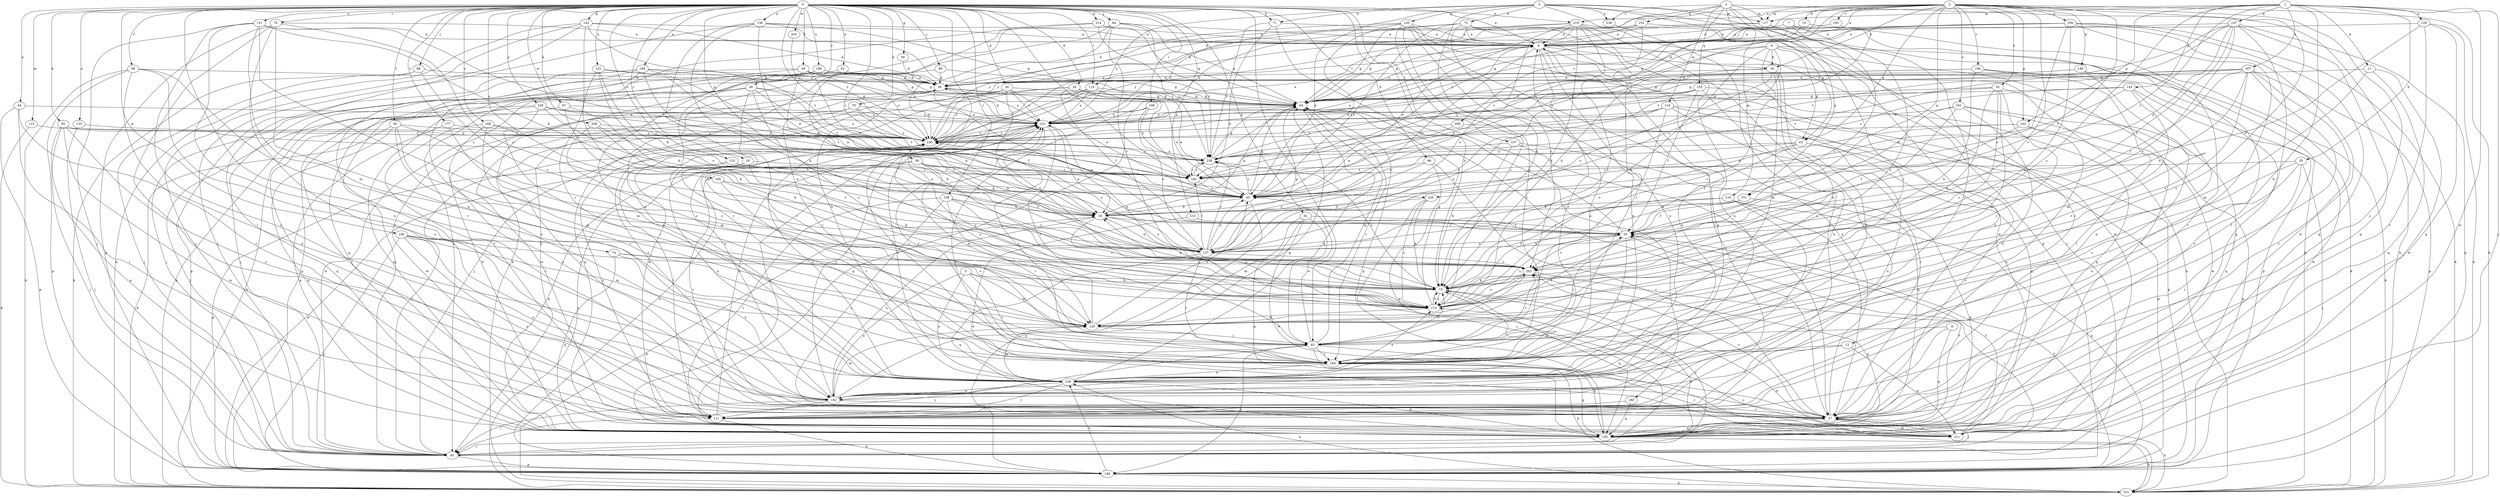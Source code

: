 strict digraph  {
0;
1;
2;
3;
4;
5;
6;
7;
8;
9;
11;
12;
13;
16;
18;
19;
26;
27;
30;
34;
35;
36;
42;
44;
45;
48;
49;
50;
52;
55;
58;
59;
61;
63;
64;
66;
67;
70;
71;
72;
73;
74;
78;
83;
84;
88;
89;
92;
95;
100;
101;
106;
107;
110;
111;
115;
117;
118;
119;
120;
122;
123;
128;
129;
131;
133;
136;
137;
142;
143;
144;
145;
146;
147;
149;
151;
152;
153;
155;
158;
164;
168;
169;
174;
177;
180;
182;
184;
186;
187;
191;
192;
193;
194;
200;
202;
203;
208;
211;
213;
214;
219;
221;
228;
230;
235;
236;
238;
239;
0 -> 9  [label=a];
0 -> 19  [label=c];
0 -> 26  [label=c];
0 -> 30  [label=d];
0 -> 34  [label=d];
0 -> 42  [label=e];
0 -> 44  [label=e];
0 -> 48  [label=f];
0 -> 49  [label=f];
0 -> 50  [label=f];
0 -> 58  [label=g];
0 -> 59  [label=g];
0 -> 61  [label=g];
0 -> 66  [label=h];
0 -> 67  [label=h];
0 -> 70  [label=h];
0 -> 71  [label=h];
0 -> 74  [label=i];
0 -> 78  [label=i];
0 -> 83  [label=i];
0 -> 84  [label=j];
0 -> 88  [label=j];
0 -> 89  [label=j];
0 -> 95  [label=k];
0 -> 100  [label=k];
0 -> 106  [label=l];
0 -> 107  [label=l];
0 -> 110  [label=l];
0 -> 115  [label=m];
0 -> 122  [label=n];
0 -> 123  [label=n];
0 -> 131  [label=o];
0 -> 133  [label=o];
0 -> 136  [label=o];
0 -> 142  [label=p];
0 -> 158  [label=r];
0 -> 164  [label=r];
0 -> 168  [label=s];
0 -> 169  [label=s];
0 -> 177  [label=t];
0 -> 180  [label=t];
0 -> 182  [label=t];
0 -> 184  [label=u];
0 -> 186  [label=u];
0 -> 203  [label=w];
0 -> 208  [label=w];
0 -> 213  [label=x];
0 -> 214  [label=x];
0 -> 219  [label=x];
0 -> 228  [label=y];
0 -> 230  [label=y];
0 -> 235  [label=z];
1 -> 11  [label=b];
1 -> 12  [label=b];
1 -> 35  [label=d];
1 -> 92  [label=j];
1 -> 117  [label=m];
1 -> 128  [label=n];
1 -> 143  [label=p];
1 -> 144  [label=p];
1 -> 147  [label=q];
1 -> 174  [label=s];
1 -> 187  [label=u];
1 -> 211  [label=w];
1 -> 219  [label=x];
1 -> 235  [label=z];
2 -> 9  [label=a];
2 -> 13  [label=b];
2 -> 16  [label=b];
2 -> 27  [label=c];
2 -> 36  [label=d];
2 -> 45  [label=e];
2 -> 52  [label=f];
2 -> 55  [label=f];
2 -> 63  [label=g];
2 -> 101  [label=k];
2 -> 117  [label=m];
2 -> 144  [label=p];
2 -> 149  [label=q];
2 -> 151  [label=q];
2 -> 164  [label=r];
2 -> 182  [label=t];
2 -> 191  [label=u];
2 -> 193  [label=v];
2 -> 194  [label=v];
2 -> 200  [label=v];
2 -> 202  [label=v];
2 -> 236  [label=z];
3 -> 27  [label=c];
3 -> 45  [label=e];
3 -> 63  [label=g];
3 -> 71  [label=h];
3 -> 72  [label=h];
3 -> 73  [label=h];
3 -> 101  [label=k];
3 -> 117  [label=m];
3 -> 145  [label=p];
3 -> 146  [label=p];
3 -> 221  [label=x];
3 -> 238  [label=z];
4 -> 83  [label=i];
4 -> 101  [label=k];
4 -> 117  [label=m];
4 -> 118  [label=m];
4 -> 119  [label=m];
4 -> 151  [label=q];
4 -> 152  [label=q];
4 -> 153  [label=q];
4 -> 230  [label=y];
4 -> 238  [label=z];
5 -> 73  [label=h];
5 -> 120  [label=m];
5 -> 129  [label=n];
5 -> 164  [label=r];
5 -> 192  [label=u];
6 -> 16  [label=b];
6 -> 63  [label=g];
6 -> 73  [label=h];
6 -> 101  [label=k];
6 -> 110  [label=l];
6 -> 137  [label=o];
6 -> 155  [label=q];
6 -> 174  [label=s];
6 -> 239  [label=z];
7 -> 9  [label=a];
7 -> 64  [label=g];
7 -> 155  [label=q];
7 -> 174  [label=s];
7 -> 202  [label=v];
8 -> 27  [label=c];
8 -> 83  [label=i];
8 -> 155  [label=q];
9 -> 16  [label=b];
9 -> 18  [label=b];
9 -> 101  [label=k];
9 -> 129  [label=n];
9 -> 164  [label=r];
9 -> 182  [label=t];
9 -> 192  [label=u];
11 -> 36  [label=d];
11 -> 120  [label=m];
11 -> 155  [label=q];
11 -> 211  [label=w];
12 -> 164  [label=r];
12 -> 192  [label=u];
12 -> 211  [label=w];
13 -> 9  [label=a];
13 -> 27  [label=c];
13 -> 230  [label=y];
16 -> 36  [label=d];
16 -> 45  [label=e];
16 -> 120  [label=m];
16 -> 129  [label=n];
16 -> 137  [label=o];
16 -> 164  [label=r];
18 -> 55  [label=f];
18 -> 64  [label=g];
18 -> 137  [label=o];
18 -> 174  [label=s];
18 -> 192  [label=u];
19 -> 73  [label=h];
19 -> 83  [label=i];
19 -> 146  [label=p];
19 -> 182  [label=t];
26 -> 55  [label=f];
26 -> 64  [label=g];
26 -> 83  [label=i];
26 -> 101  [label=k];
26 -> 155  [label=q];
26 -> 174  [label=s];
26 -> 182  [label=t];
27 -> 9  [label=a];
27 -> 92  [label=j];
27 -> 101  [label=k];
27 -> 155  [label=q];
27 -> 202  [label=v];
27 -> 211  [label=w];
30 -> 27  [label=c];
30 -> 45  [label=e];
30 -> 64  [label=g];
30 -> 73  [label=h];
30 -> 155  [label=q];
30 -> 211  [label=w];
30 -> 221  [label=x];
34 -> 45  [label=e];
34 -> 55  [label=f];
34 -> 64  [label=g];
34 -> 92  [label=j];
34 -> 230  [label=y];
35 -> 27  [label=c];
35 -> 92  [label=j];
35 -> 129  [label=n];
35 -> 164  [label=r];
35 -> 182  [label=t];
36 -> 64  [label=g];
36 -> 137  [label=o];
36 -> 164  [label=r];
36 -> 182  [label=t];
36 -> 221  [label=x];
42 -> 36  [label=d];
42 -> 146  [label=p];
42 -> 202  [label=v];
44 -> 111  [label=l];
44 -> 129  [label=n];
44 -> 146  [label=p];
44 -> 221  [label=x];
45 -> 18  [label=b];
45 -> 64  [label=g];
45 -> 146  [label=p];
45 -> 239  [label=z];
48 -> 27  [label=c];
48 -> 36  [label=d];
48 -> 101  [label=k];
48 -> 146  [label=p];
48 -> 164  [label=r];
48 -> 192  [label=u];
49 -> 18  [label=b];
49 -> 36  [label=d];
49 -> 45  [label=e];
49 -> 64  [label=g];
49 -> 92  [label=j];
49 -> 192  [label=u];
49 -> 221  [label=x];
49 -> 230  [label=y];
50 -> 101  [label=k];
50 -> 120  [label=m];
50 -> 155  [label=q];
50 -> 164  [label=r];
50 -> 174  [label=s];
50 -> 230  [label=y];
52 -> 27  [label=c];
52 -> 64  [label=g];
52 -> 73  [label=h];
52 -> 83  [label=i];
52 -> 120  [label=m];
52 -> 174  [label=s];
52 -> 230  [label=y];
55 -> 64  [label=g];
55 -> 83  [label=i];
55 -> 137  [label=o];
55 -> 164  [label=r];
55 -> 174  [label=s];
55 -> 202  [label=v];
58 -> 18  [label=b];
58 -> 27  [label=c];
58 -> 45  [label=e];
58 -> 120  [label=m];
58 -> 137  [label=o];
58 -> 155  [label=q];
58 -> 182  [label=t];
59 -> 36  [label=d];
61 -> 55  [label=f];
61 -> 83  [label=i];
61 -> 120  [label=m];
61 -> 155  [label=q];
61 -> 211  [label=w];
63 -> 27  [label=c];
63 -> 45  [label=e];
63 -> 55  [label=f];
63 -> 137  [label=o];
63 -> 192  [label=u];
63 -> 239  [label=z];
64 -> 9  [label=a];
64 -> 27  [label=c];
64 -> 164  [label=r];
64 -> 221  [label=x];
66 -> 27  [label=c];
66 -> 137  [label=o];
66 -> 182  [label=t];
66 -> 211  [label=w];
67 -> 73  [label=h];
67 -> 111  [label=l];
67 -> 137  [label=o];
67 -> 221  [label=x];
70 -> 27  [label=c];
70 -> 182  [label=t];
70 -> 211  [label=w];
70 -> 221  [label=x];
70 -> 239  [label=z];
71 -> 9  [label=a];
71 -> 18  [label=b];
71 -> 73  [label=h];
71 -> 239  [label=z];
72 -> 9  [label=a];
72 -> 45  [label=e];
72 -> 64  [label=g];
72 -> 164  [label=r];
72 -> 202  [label=v];
72 -> 211  [label=w];
72 -> 221  [label=x];
73 -> 18  [label=b];
73 -> 92  [label=j];
73 -> 155  [label=q];
73 -> 174  [label=s];
73 -> 221  [label=x];
73 -> 239  [label=z];
74 -> 129  [label=n];
74 -> 155  [label=q];
74 -> 174  [label=s];
74 -> 202  [label=v];
78 -> 9  [label=a];
78 -> 27  [label=c];
78 -> 111  [label=l];
78 -> 129  [label=n];
78 -> 137  [label=o];
78 -> 146  [label=p];
83 -> 45  [label=e];
83 -> 64  [label=g];
83 -> 73  [label=h];
83 -> 92  [label=j];
83 -> 101  [label=k];
83 -> 146  [label=p];
83 -> 155  [label=q];
83 -> 164  [label=r];
83 -> 202  [label=v];
84 -> 9  [label=a];
84 -> 64  [label=g];
84 -> 92  [label=j];
84 -> 101  [label=k];
84 -> 129  [label=n];
84 -> 202  [label=v];
84 -> 239  [label=z];
88 -> 36  [label=d];
88 -> 92  [label=j];
88 -> 101  [label=k];
88 -> 202  [label=v];
89 -> 36  [label=d];
89 -> 64  [label=g];
89 -> 92  [label=j];
92 -> 36  [label=d];
92 -> 146  [label=p];
92 -> 174  [label=s];
95 -> 92  [label=j];
95 -> 155  [label=q];
95 -> 192  [label=u];
95 -> 211  [label=w];
95 -> 230  [label=y];
95 -> 239  [label=z];
100 -> 27  [label=c];
100 -> 120  [label=m];
100 -> 137  [label=o];
100 -> 146  [label=p];
100 -> 174  [label=s];
100 -> 192  [label=u];
101 -> 18  [label=b];
101 -> 73  [label=h];
101 -> 129  [label=n];
101 -> 221  [label=x];
106 -> 27  [label=c];
106 -> 137  [label=o];
106 -> 155  [label=q];
106 -> 221  [label=x];
106 -> 239  [label=z];
107 -> 27  [label=c];
107 -> 73  [label=h];
107 -> 155  [label=q];
107 -> 239  [label=z];
110 -> 45  [label=e];
110 -> 64  [label=g];
110 -> 192  [label=u];
110 -> 211  [label=w];
110 -> 221  [label=x];
110 -> 230  [label=y];
111 -> 146  [label=p];
111 -> 221  [label=x];
111 -> 230  [label=y];
115 -> 101  [label=k];
115 -> 230  [label=y];
117 -> 64  [label=g];
117 -> 164  [label=r];
117 -> 230  [label=y];
118 -> 18  [label=b];
118 -> 27  [label=c];
118 -> 73  [label=h];
118 -> 146  [label=p];
118 -> 192  [label=u];
119 -> 83  [label=i];
119 -> 111  [label=l];
119 -> 137  [label=o];
119 -> 146  [label=p];
119 -> 155  [label=q];
119 -> 221  [label=x];
119 -> 239  [label=z];
120 -> 45  [label=e];
120 -> 55  [label=f];
120 -> 83  [label=i];
120 -> 202  [label=v];
120 -> 230  [label=y];
122 -> 18  [label=b];
122 -> 36  [label=d];
122 -> 45  [label=e];
122 -> 73  [label=h];
122 -> 137  [label=o];
123 -> 18  [label=b];
123 -> 45  [label=e];
123 -> 129  [label=n];
123 -> 146  [label=p];
123 -> 182  [label=t];
128 -> 9  [label=a];
128 -> 27  [label=c];
128 -> 55  [label=f];
128 -> 101  [label=k];
128 -> 155  [label=q];
129 -> 9  [label=a];
129 -> 27  [label=c];
129 -> 64  [label=g];
129 -> 73  [label=h];
129 -> 111  [label=l];
129 -> 120  [label=m];
129 -> 155  [label=q];
129 -> 174  [label=s];
129 -> 192  [label=u];
129 -> 221  [label=x];
131 -> 9  [label=a];
131 -> 18  [label=b];
131 -> 27  [label=c];
131 -> 45  [label=e];
131 -> 92  [label=j];
131 -> 120  [label=m];
131 -> 174  [label=s];
131 -> 192  [label=u];
133 -> 92  [label=j];
133 -> 230  [label=y];
136 -> 9  [label=a];
136 -> 18  [label=b];
136 -> 64  [label=g];
136 -> 73  [label=h];
136 -> 92  [label=j];
136 -> 120  [label=m];
136 -> 239  [label=z];
137 -> 18  [label=b];
137 -> 45  [label=e];
137 -> 64  [label=g];
137 -> 155  [label=q];
137 -> 164  [label=r];
137 -> 182  [label=t];
137 -> 202  [label=v];
137 -> 230  [label=y];
137 -> 239  [label=z];
142 -> 9  [label=a];
142 -> 36  [label=d];
142 -> 92  [label=j];
142 -> 101  [label=k];
142 -> 111  [label=l];
142 -> 164  [label=r];
142 -> 182  [label=t];
143 -> 45  [label=e];
143 -> 64  [label=g];
143 -> 120  [label=m];
143 -> 129  [label=n];
143 -> 211  [label=w];
143 -> 239  [label=z];
144 -> 45  [label=e];
144 -> 55  [label=f];
144 -> 146  [label=p];
144 -> 192  [label=u];
144 -> 230  [label=y];
145 -> 9  [label=a];
145 -> 45  [label=e];
145 -> 92  [label=j];
145 -> 111  [label=l];
145 -> 164  [label=r];
145 -> 174  [label=s];
145 -> 192  [label=u];
145 -> 221  [label=x];
145 -> 230  [label=y];
146 -> 55  [label=f];
146 -> 101  [label=k];
146 -> 129  [label=n];
146 -> 221  [label=x];
147 -> 9  [label=a];
147 -> 45  [label=e];
147 -> 55  [label=f];
147 -> 111  [label=l];
147 -> 146  [label=p];
147 -> 155  [label=q];
147 -> 182  [label=t];
147 -> 202  [label=v];
147 -> 221  [label=x];
149 -> 27  [label=c];
149 -> 36  [label=d];
149 -> 64  [label=g];
149 -> 164  [label=r];
151 -> 18  [label=b];
151 -> 55  [label=f];
151 -> 73  [label=h];
151 -> 155  [label=q];
152 -> 9  [label=a];
152 -> 36  [label=d];
152 -> 64  [label=g];
152 -> 73  [label=h];
152 -> 211  [label=w];
153 -> 55  [label=f];
153 -> 64  [label=g];
153 -> 129  [label=n];
153 -> 137  [label=o];
153 -> 155  [label=q];
153 -> 230  [label=y];
155 -> 36  [label=d];
155 -> 55  [label=f];
155 -> 64  [label=g];
155 -> 92  [label=j];
155 -> 101  [label=k];
155 -> 221  [label=x];
158 -> 18  [label=b];
158 -> 27  [label=c];
158 -> 83  [label=i];
158 -> 111  [label=l];
158 -> 137  [label=o];
158 -> 174  [label=s];
164 -> 129  [label=n];
164 -> 155  [label=q];
164 -> 221  [label=x];
168 -> 27  [label=c];
168 -> 45  [label=e];
168 -> 83  [label=i];
168 -> 192  [label=u];
168 -> 230  [label=y];
169 -> 45  [label=e];
169 -> 164  [label=r];
169 -> 174  [label=s];
174 -> 64  [label=g];
174 -> 73  [label=h];
174 -> 120  [label=m];
174 -> 230  [label=y];
177 -> 155  [label=q];
177 -> 174  [label=s];
177 -> 230  [label=y];
180 -> 111  [label=l];
180 -> 155  [label=q];
182 -> 45  [label=e];
182 -> 239  [label=z];
184 -> 36  [label=d];
184 -> 55  [label=f];
184 -> 73  [label=h];
184 -> 92  [label=j];
184 -> 111  [label=l];
184 -> 146  [label=p];
184 -> 155  [label=q];
184 -> 221  [label=x];
186 -> 36  [label=d];
186 -> 64  [label=g];
186 -> 101  [label=k];
186 -> 129  [label=n];
186 -> 164  [label=r];
187 -> 27  [label=c];
187 -> 36  [label=d];
187 -> 55  [label=f];
187 -> 64  [label=g];
187 -> 111  [label=l];
187 -> 137  [label=o];
187 -> 146  [label=p];
187 -> 174  [label=s];
187 -> 182  [label=t];
191 -> 73  [label=h];
191 -> 129  [label=n];
191 -> 155  [label=q];
191 -> 202  [label=v];
191 -> 211  [label=w];
191 -> 221  [label=x];
192 -> 9  [label=a];
192 -> 27  [label=c];
192 -> 64  [label=g];
192 -> 92  [label=j];
192 -> 111  [label=l];
192 -> 120  [label=m];
192 -> 221  [label=x];
193 -> 9  [label=a];
193 -> 182  [label=t];
194 -> 36  [label=d];
194 -> 73  [label=h];
194 -> 101  [label=k];
194 -> 111  [label=l];
194 -> 146  [label=p];
194 -> 221  [label=x];
200 -> 45  [label=e];
200 -> 146  [label=p];
200 -> 230  [label=y];
202 -> 73  [label=h];
202 -> 83  [label=i];
202 -> 92  [label=j];
202 -> 155  [label=q];
202 -> 174  [label=s];
203 -> 230  [label=y];
208 -> 18  [label=b];
208 -> 120  [label=m];
208 -> 202  [label=v];
208 -> 230  [label=y];
211 -> 27  [label=c];
211 -> 55  [label=f];
211 -> 164  [label=r];
213 -> 55  [label=f];
213 -> 211  [label=w];
214 -> 9  [label=a];
214 -> 64  [label=g];
214 -> 92  [label=j];
214 -> 129  [label=n];
214 -> 239  [label=z];
219 -> 9  [label=a];
219 -> 27  [label=c];
219 -> 36  [label=d];
219 -> 45  [label=e];
219 -> 73  [label=h];
219 -> 111  [label=l];
219 -> 137  [label=o];
219 -> 174  [label=s];
219 -> 192  [label=u];
219 -> 230  [label=y];
221 -> 9  [label=a];
221 -> 18  [label=b];
221 -> 36  [label=d];
221 -> 83  [label=i];
221 -> 164  [label=r];
221 -> 230  [label=y];
228 -> 18  [label=b];
228 -> 92  [label=j];
228 -> 120  [label=m];
228 -> 155  [label=q];
228 -> 182  [label=t];
228 -> 221  [label=x];
228 -> 230  [label=y];
230 -> 36  [label=d];
230 -> 92  [label=j];
230 -> 111  [label=l];
230 -> 129  [label=n];
230 -> 221  [label=x];
230 -> 239  [label=z];
235 -> 18  [label=b];
235 -> 73  [label=h];
235 -> 92  [label=j];
235 -> 174  [label=s];
236 -> 9  [label=a];
236 -> 64  [label=g];
236 -> 101  [label=k];
236 -> 111  [label=l];
236 -> 137  [label=o];
236 -> 155  [label=q];
236 -> 174  [label=s];
236 -> 211  [label=w];
236 -> 221  [label=x];
238 -> 111  [label=l];
239 -> 9  [label=a];
239 -> 64  [label=g];
239 -> 182  [label=t];
239 -> 230  [label=y];
}
